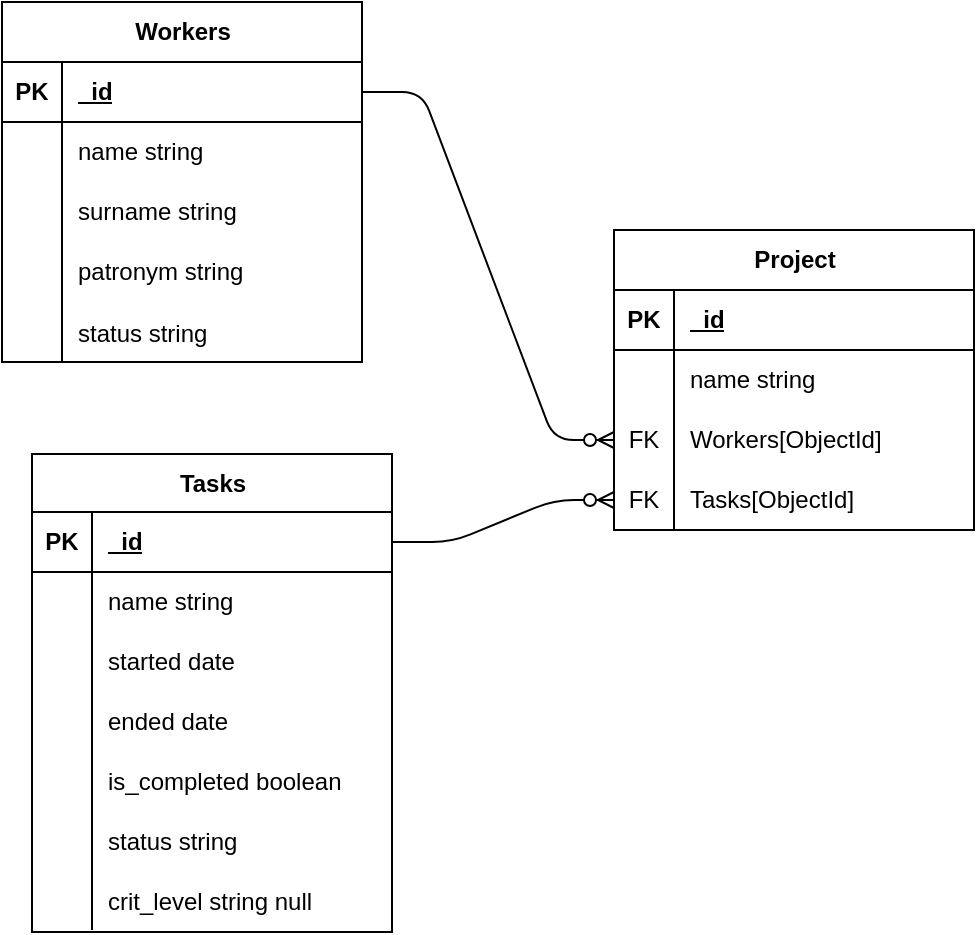 <mxfile version="23.1.5" type="device">
  <diagram id="R2lEEEUBdFMjLlhIrx00" name="Page-1">
    <mxGraphModel dx="1049" dy="-542" grid="0" gridSize="11" guides="1" tooltips="1" connect="1" arrows="1" fold="1" page="1" pageScale="1" pageWidth="850" pageHeight="1100" math="0" shadow="0" extFonts="Permanent Marker^https://fonts.googleapis.com/css?family=Permanent+Marker">
      <root>
        <mxCell id="0" />
        <mxCell id="1" parent="0" />
        <mxCell id="MAnXdEzQtuogghZs_MTk-24" value="Project" style="shape=table;startSize=30;container=1;collapsible=1;childLayout=tableLayout;fixedRows=1;rowLines=0;fontStyle=1;align=center;resizeLast=1;html=1;" parent="1" vertex="1">
          <mxGeometry x="850" y="1232.997" width="180" height="150" as="geometry" />
        </mxCell>
        <mxCell id="MAnXdEzQtuogghZs_MTk-25" value="" style="shape=tableRow;horizontal=0;startSize=0;swimlaneHead=0;swimlaneBody=0;fillColor=none;collapsible=0;dropTarget=0;points=[[0,0.5],[1,0.5]];portConstraint=eastwest;top=0;left=0;right=0;bottom=1;" parent="MAnXdEzQtuogghZs_MTk-24" vertex="1">
          <mxGeometry y="30" width="180" height="30" as="geometry" />
        </mxCell>
        <mxCell id="MAnXdEzQtuogghZs_MTk-26" value="PK" style="shape=partialRectangle;connectable=0;fillColor=none;top=0;left=0;bottom=0;right=0;fontStyle=1;overflow=hidden;whiteSpace=wrap;html=1;" parent="MAnXdEzQtuogghZs_MTk-25" vertex="1">
          <mxGeometry width="30" height="30" as="geometry">
            <mxRectangle width="30" height="30" as="alternateBounds" />
          </mxGeometry>
        </mxCell>
        <mxCell id="MAnXdEzQtuogghZs_MTk-27" value="_id" style="shape=partialRectangle;connectable=0;fillColor=none;top=0;left=0;bottom=0;right=0;align=left;spacingLeft=6;fontStyle=5;overflow=hidden;whiteSpace=wrap;html=1;" parent="MAnXdEzQtuogghZs_MTk-25" vertex="1">
          <mxGeometry x="30" width="150" height="30" as="geometry">
            <mxRectangle width="150" height="30" as="alternateBounds" />
          </mxGeometry>
        </mxCell>
        <mxCell id="MAnXdEzQtuogghZs_MTk-28" value="" style="shape=tableRow;horizontal=0;startSize=0;swimlaneHead=0;swimlaneBody=0;fillColor=none;collapsible=0;dropTarget=0;points=[[0,0.5],[1,0.5]];portConstraint=eastwest;top=0;left=0;right=0;bottom=0;" parent="MAnXdEzQtuogghZs_MTk-24" vertex="1">
          <mxGeometry y="60" width="180" height="30" as="geometry" />
        </mxCell>
        <mxCell id="MAnXdEzQtuogghZs_MTk-29" value="" style="shape=partialRectangle;connectable=0;fillColor=none;top=0;left=0;bottom=0;right=0;editable=1;overflow=hidden;whiteSpace=wrap;html=1;" parent="MAnXdEzQtuogghZs_MTk-28" vertex="1">
          <mxGeometry width="30" height="30" as="geometry">
            <mxRectangle width="30" height="30" as="alternateBounds" />
          </mxGeometry>
        </mxCell>
        <mxCell id="MAnXdEzQtuogghZs_MTk-30" value="name string" style="shape=partialRectangle;connectable=0;fillColor=none;top=0;left=0;bottom=0;right=0;align=left;spacingLeft=6;overflow=hidden;whiteSpace=wrap;html=1;" parent="MAnXdEzQtuogghZs_MTk-28" vertex="1">
          <mxGeometry x="30" width="150" height="30" as="geometry">
            <mxRectangle width="150" height="30" as="alternateBounds" />
          </mxGeometry>
        </mxCell>
        <mxCell id="DpP9eNXTGMBvWQUIvt89-26" value="" style="shape=tableRow;horizontal=0;startSize=0;swimlaneHead=0;swimlaneBody=0;fillColor=none;collapsible=0;dropTarget=0;points=[[0,0.5],[1,0.5]];portConstraint=eastwest;top=0;left=0;right=0;bottom=0;" vertex="1" parent="MAnXdEzQtuogghZs_MTk-24">
          <mxGeometry y="90" width="180" height="30" as="geometry" />
        </mxCell>
        <mxCell id="DpP9eNXTGMBvWQUIvt89-27" value="FK" style="shape=partialRectangle;connectable=0;fillColor=none;top=0;left=0;bottom=0;right=0;fontStyle=0;overflow=hidden;whiteSpace=wrap;html=1;" vertex="1" parent="DpP9eNXTGMBvWQUIvt89-26">
          <mxGeometry width="30" height="30" as="geometry">
            <mxRectangle width="30" height="30" as="alternateBounds" />
          </mxGeometry>
        </mxCell>
        <mxCell id="DpP9eNXTGMBvWQUIvt89-28" value="Workers[ObjectId]" style="shape=partialRectangle;connectable=0;fillColor=none;top=0;left=0;bottom=0;right=0;align=left;spacingLeft=6;fontStyle=0;overflow=hidden;whiteSpace=wrap;html=1;" vertex="1" parent="DpP9eNXTGMBvWQUIvt89-26">
          <mxGeometry x="30" width="150" height="30" as="geometry">
            <mxRectangle width="150" height="30" as="alternateBounds" />
          </mxGeometry>
        </mxCell>
        <mxCell id="DpP9eNXTGMBvWQUIvt89-35" value="" style="shape=tableRow;horizontal=0;startSize=0;swimlaneHead=0;swimlaneBody=0;fillColor=none;collapsible=0;dropTarget=0;points=[[0,0.5],[1,0.5]];portConstraint=eastwest;top=0;left=0;right=0;bottom=0;" vertex="1" parent="MAnXdEzQtuogghZs_MTk-24">
          <mxGeometry y="120" width="180" height="30" as="geometry" />
        </mxCell>
        <mxCell id="DpP9eNXTGMBvWQUIvt89-36" value="FK" style="shape=partialRectangle;connectable=0;fillColor=none;top=0;left=0;bottom=0;right=0;fontStyle=0;overflow=hidden;whiteSpace=wrap;html=1;" vertex="1" parent="DpP9eNXTGMBvWQUIvt89-35">
          <mxGeometry width="30" height="30" as="geometry">
            <mxRectangle width="30" height="30" as="alternateBounds" />
          </mxGeometry>
        </mxCell>
        <mxCell id="DpP9eNXTGMBvWQUIvt89-37" value="Tasks[ObjectId]" style="shape=partialRectangle;connectable=0;fillColor=none;top=0;left=0;bottom=0;right=0;align=left;spacingLeft=6;fontStyle=0;overflow=hidden;whiteSpace=wrap;html=1;" vertex="1" parent="DpP9eNXTGMBvWQUIvt89-35">
          <mxGeometry x="30" width="150" height="30" as="geometry">
            <mxRectangle width="150" height="30" as="alternateBounds" />
          </mxGeometry>
        </mxCell>
        <mxCell id="nM-cKhXmCb2oNdSJstkX-1" value="Tasks" style="shape=table;startSize=29;container=1;collapsible=1;childLayout=tableLayout;fixedRows=1;rowLines=0;fontStyle=1;align=center;resizeLast=1;html=1;" parent="1" vertex="1">
          <mxGeometry x="559" y="1345" width="180" height="239" as="geometry" />
        </mxCell>
        <mxCell id="nM-cKhXmCb2oNdSJstkX-2" value="" style="shape=tableRow;horizontal=0;startSize=0;swimlaneHead=0;swimlaneBody=0;fillColor=none;collapsible=0;dropTarget=0;points=[[0,0.5],[1,0.5]];portConstraint=eastwest;top=0;left=0;right=0;bottom=1;" parent="nM-cKhXmCb2oNdSJstkX-1" vertex="1">
          <mxGeometry y="29" width="180" height="30" as="geometry" />
        </mxCell>
        <mxCell id="nM-cKhXmCb2oNdSJstkX-3" value="PK" style="shape=partialRectangle;connectable=0;fillColor=none;top=0;left=0;bottom=0;right=0;fontStyle=1;overflow=hidden;whiteSpace=wrap;html=1;" parent="nM-cKhXmCb2oNdSJstkX-2" vertex="1">
          <mxGeometry width="30" height="30" as="geometry">
            <mxRectangle width="30" height="30" as="alternateBounds" />
          </mxGeometry>
        </mxCell>
        <mxCell id="nM-cKhXmCb2oNdSJstkX-4" value="_id" style="shape=partialRectangle;connectable=0;fillColor=none;top=0;left=0;bottom=0;right=0;align=left;spacingLeft=6;fontStyle=5;overflow=hidden;whiteSpace=wrap;html=1;" parent="nM-cKhXmCb2oNdSJstkX-2" vertex="1">
          <mxGeometry x="30" width="150" height="30" as="geometry">
            <mxRectangle width="150" height="30" as="alternateBounds" />
          </mxGeometry>
        </mxCell>
        <mxCell id="nM-cKhXmCb2oNdSJstkX-5" value="" style="shape=tableRow;horizontal=0;startSize=0;swimlaneHead=0;swimlaneBody=0;fillColor=none;collapsible=0;dropTarget=0;points=[[0,0.5],[1,0.5]];portConstraint=eastwest;top=0;left=0;right=0;bottom=0;" parent="nM-cKhXmCb2oNdSJstkX-1" vertex="1">
          <mxGeometry y="59" width="180" height="30" as="geometry" />
        </mxCell>
        <mxCell id="nM-cKhXmCb2oNdSJstkX-6" value="" style="shape=partialRectangle;connectable=0;fillColor=none;top=0;left=0;bottom=0;right=0;editable=1;overflow=hidden;whiteSpace=wrap;html=1;" parent="nM-cKhXmCb2oNdSJstkX-5" vertex="1">
          <mxGeometry width="30" height="30" as="geometry">
            <mxRectangle width="30" height="30" as="alternateBounds" />
          </mxGeometry>
        </mxCell>
        <mxCell id="nM-cKhXmCb2oNdSJstkX-7" value="name string" style="shape=partialRectangle;connectable=0;fillColor=none;top=0;left=0;bottom=0;right=0;align=left;spacingLeft=6;overflow=hidden;whiteSpace=wrap;html=1;" parent="nM-cKhXmCb2oNdSJstkX-5" vertex="1">
          <mxGeometry x="30" width="150" height="30" as="geometry">
            <mxRectangle width="150" height="30" as="alternateBounds" />
          </mxGeometry>
        </mxCell>
        <mxCell id="nM-cKhXmCb2oNdSJstkX-8" value="" style="shape=tableRow;horizontal=0;startSize=0;swimlaneHead=0;swimlaneBody=0;fillColor=none;collapsible=0;dropTarget=0;points=[[0,0.5],[1,0.5]];portConstraint=eastwest;top=0;left=0;right=0;bottom=0;" parent="nM-cKhXmCb2oNdSJstkX-1" vertex="1">
          <mxGeometry y="89" width="180" height="29" as="geometry" />
        </mxCell>
        <mxCell id="nM-cKhXmCb2oNdSJstkX-9" value="" style="shape=partialRectangle;connectable=0;fillColor=none;top=0;left=0;bottom=0;right=0;editable=1;overflow=hidden;whiteSpace=wrap;html=1;" parent="nM-cKhXmCb2oNdSJstkX-8" vertex="1">
          <mxGeometry width="30" height="29" as="geometry">
            <mxRectangle width="30" height="29" as="alternateBounds" />
          </mxGeometry>
        </mxCell>
        <mxCell id="nM-cKhXmCb2oNdSJstkX-10" value="started date" style="shape=partialRectangle;connectable=0;fillColor=none;top=0;left=0;bottom=0;right=0;align=left;spacingLeft=6;overflow=hidden;whiteSpace=wrap;html=1;" parent="nM-cKhXmCb2oNdSJstkX-8" vertex="1">
          <mxGeometry x="30" width="150" height="29" as="geometry">
            <mxRectangle width="150" height="29" as="alternateBounds" />
          </mxGeometry>
        </mxCell>
        <mxCell id="DpP9eNXTGMBvWQUIvt89-20" value="" style="shape=tableRow;horizontal=0;startSize=0;swimlaneHead=0;swimlaneBody=0;fillColor=none;collapsible=0;dropTarget=0;points=[[0,0.5],[1,0.5]];portConstraint=eastwest;top=0;left=0;right=0;bottom=0;" vertex="1" parent="nM-cKhXmCb2oNdSJstkX-1">
          <mxGeometry y="118" width="180" height="30" as="geometry" />
        </mxCell>
        <mxCell id="DpP9eNXTGMBvWQUIvt89-21" value="" style="shape=partialRectangle;connectable=0;fillColor=none;top=0;left=0;bottom=0;right=0;editable=1;overflow=hidden;" vertex="1" parent="DpP9eNXTGMBvWQUIvt89-20">
          <mxGeometry width="30" height="30" as="geometry">
            <mxRectangle width="30" height="30" as="alternateBounds" />
          </mxGeometry>
        </mxCell>
        <mxCell id="DpP9eNXTGMBvWQUIvt89-22" value="ended date" style="shape=partialRectangle;connectable=0;fillColor=none;top=0;left=0;bottom=0;right=0;align=left;spacingLeft=6;overflow=hidden;" vertex="1" parent="DpP9eNXTGMBvWQUIvt89-20">
          <mxGeometry x="30" width="150" height="30" as="geometry">
            <mxRectangle width="150" height="30" as="alternateBounds" />
          </mxGeometry>
        </mxCell>
        <mxCell id="DpP9eNXTGMBvWQUIvt89-23" value="" style="shape=tableRow;horizontal=0;startSize=0;swimlaneHead=0;swimlaneBody=0;fillColor=none;collapsible=0;dropTarget=0;points=[[0,0.5],[1,0.5]];portConstraint=eastwest;top=0;left=0;right=0;bottom=0;" vertex="1" parent="nM-cKhXmCb2oNdSJstkX-1">
          <mxGeometry y="148" width="180" height="30" as="geometry" />
        </mxCell>
        <mxCell id="DpP9eNXTGMBvWQUIvt89-24" value="" style="shape=partialRectangle;connectable=0;fillColor=none;top=0;left=0;bottom=0;right=0;editable=1;overflow=hidden;" vertex="1" parent="DpP9eNXTGMBvWQUIvt89-23">
          <mxGeometry width="30" height="30" as="geometry">
            <mxRectangle width="30" height="30" as="alternateBounds" />
          </mxGeometry>
        </mxCell>
        <mxCell id="DpP9eNXTGMBvWQUIvt89-25" value="is_completed boolean" style="shape=partialRectangle;connectable=0;fillColor=none;top=0;left=0;bottom=0;right=0;align=left;spacingLeft=6;overflow=hidden;" vertex="1" parent="DpP9eNXTGMBvWQUIvt89-23">
          <mxGeometry x="30" width="150" height="30" as="geometry">
            <mxRectangle width="150" height="30" as="alternateBounds" />
          </mxGeometry>
        </mxCell>
        <mxCell id="DpP9eNXTGMBvWQUIvt89-58" value="" style="shape=tableRow;horizontal=0;startSize=0;swimlaneHead=0;swimlaneBody=0;fillColor=none;collapsible=0;dropTarget=0;points=[[0,0.5],[1,0.5]];portConstraint=eastwest;top=0;left=0;right=0;bottom=0;" vertex="1" parent="nM-cKhXmCb2oNdSJstkX-1">
          <mxGeometry y="178" width="180" height="30" as="geometry" />
        </mxCell>
        <mxCell id="DpP9eNXTGMBvWQUIvt89-59" value="" style="shape=partialRectangle;connectable=0;fillColor=none;top=0;left=0;bottom=0;right=0;editable=1;overflow=hidden;" vertex="1" parent="DpP9eNXTGMBvWQUIvt89-58">
          <mxGeometry width="30" height="30" as="geometry">
            <mxRectangle width="30" height="30" as="alternateBounds" />
          </mxGeometry>
        </mxCell>
        <mxCell id="DpP9eNXTGMBvWQUIvt89-60" value="status string" style="shape=partialRectangle;connectable=0;fillColor=none;top=0;left=0;bottom=0;right=0;align=left;spacingLeft=6;overflow=hidden;" vertex="1" parent="DpP9eNXTGMBvWQUIvt89-58">
          <mxGeometry x="30" width="150" height="30" as="geometry">
            <mxRectangle width="150" height="30" as="alternateBounds" />
          </mxGeometry>
        </mxCell>
        <mxCell id="DpP9eNXTGMBvWQUIvt89-55" value="" style="shape=tableRow;horizontal=0;startSize=0;swimlaneHead=0;swimlaneBody=0;fillColor=none;collapsible=0;dropTarget=0;points=[[0,0.5],[1,0.5]];portConstraint=eastwest;top=0;left=0;right=0;bottom=0;" vertex="1" parent="nM-cKhXmCb2oNdSJstkX-1">
          <mxGeometry y="208" width="180" height="30" as="geometry" />
        </mxCell>
        <mxCell id="DpP9eNXTGMBvWQUIvt89-56" value="" style="shape=partialRectangle;connectable=0;fillColor=none;top=0;left=0;bottom=0;right=0;editable=1;overflow=hidden;" vertex="1" parent="DpP9eNXTGMBvWQUIvt89-55">
          <mxGeometry width="30" height="30" as="geometry">
            <mxRectangle width="30" height="30" as="alternateBounds" />
          </mxGeometry>
        </mxCell>
        <mxCell id="DpP9eNXTGMBvWQUIvt89-57" value="crit_level string null" style="shape=partialRectangle;connectable=0;fillColor=none;top=0;left=0;bottom=0;right=0;align=left;spacingLeft=6;overflow=hidden;" vertex="1" parent="DpP9eNXTGMBvWQUIvt89-55">
          <mxGeometry x="30" width="150" height="30" as="geometry">
            <mxRectangle width="150" height="30" as="alternateBounds" />
          </mxGeometry>
        </mxCell>
        <mxCell id="DpP9eNXTGMBvWQUIvt89-1" value="Workers" style="shape=table;startSize=30;container=1;collapsible=1;childLayout=tableLayout;fixedRows=1;rowLines=0;fontStyle=1;align=center;resizeLast=1;html=1;" vertex="1" parent="1">
          <mxGeometry x="544" y="1119" width="180" height="180" as="geometry" />
        </mxCell>
        <mxCell id="DpP9eNXTGMBvWQUIvt89-2" value="" style="shape=tableRow;horizontal=0;startSize=0;swimlaneHead=0;swimlaneBody=0;fillColor=none;collapsible=0;dropTarget=0;points=[[0,0.5],[1,0.5]];portConstraint=eastwest;top=0;left=0;right=0;bottom=1;" vertex="1" parent="DpP9eNXTGMBvWQUIvt89-1">
          <mxGeometry y="30" width="180" height="30" as="geometry" />
        </mxCell>
        <mxCell id="DpP9eNXTGMBvWQUIvt89-3" value="PK" style="shape=partialRectangle;connectable=0;fillColor=none;top=0;left=0;bottom=0;right=0;fontStyle=1;overflow=hidden;whiteSpace=wrap;html=1;" vertex="1" parent="DpP9eNXTGMBvWQUIvt89-2">
          <mxGeometry width="30" height="30" as="geometry">
            <mxRectangle width="30" height="30" as="alternateBounds" />
          </mxGeometry>
        </mxCell>
        <mxCell id="DpP9eNXTGMBvWQUIvt89-4" value="_id" style="shape=partialRectangle;connectable=0;fillColor=none;top=0;left=0;bottom=0;right=0;align=left;spacingLeft=6;fontStyle=5;overflow=hidden;whiteSpace=wrap;html=1;" vertex="1" parent="DpP9eNXTGMBvWQUIvt89-2">
          <mxGeometry x="30" width="150" height="30" as="geometry">
            <mxRectangle width="150" height="30" as="alternateBounds" />
          </mxGeometry>
        </mxCell>
        <mxCell id="DpP9eNXTGMBvWQUIvt89-5" value="" style="shape=tableRow;horizontal=0;startSize=0;swimlaneHead=0;swimlaneBody=0;fillColor=none;collapsible=0;dropTarget=0;points=[[0,0.5],[1,0.5]];portConstraint=eastwest;top=0;left=0;right=0;bottom=0;" vertex="1" parent="DpP9eNXTGMBvWQUIvt89-1">
          <mxGeometry y="60" width="180" height="30" as="geometry" />
        </mxCell>
        <mxCell id="DpP9eNXTGMBvWQUIvt89-6" value="" style="shape=partialRectangle;connectable=0;fillColor=none;top=0;left=0;bottom=0;right=0;editable=1;overflow=hidden;whiteSpace=wrap;html=1;" vertex="1" parent="DpP9eNXTGMBvWQUIvt89-5">
          <mxGeometry width="30" height="30" as="geometry">
            <mxRectangle width="30" height="30" as="alternateBounds" />
          </mxGeometry>
        </mxCell>
        <mxCell id="DpP9eNXTGMBvWQUIvt89-7" value="name string" style="shape=partialRectangle;connectable=0;fillColor=none;top=0;left=0;bottom=0;right=0;align=left;spacingLeft=6;overflow=hidden;whiteSpace=wrap;html=1;" vertex="1" parent="DpP9eNXTGMBvWQUIvt89-5">
          <mxGeometry x="30" width="150" height="30" as="geometry">
            <mxRectangle width="150" height="30" as="alternateBounds" />
          </mxGeometry>
        </mxCell>
        <mxCell id="DpP9eNXTGMBvWQUIvt89-8" value="" style="shape=tableRow;horizontal=0;startSize=0;swimlaneHead=0;swimlaneBody=0;fillColor=none;collapsible=0;dropTarget=0;points=[[0,0.5],[1,0.5]];portConstraint=eastwest;top=0;left=0;right=0;bottom=0;" vertex="1" parent="DpP9eNXTGMBvWQUIvt89-1">
          <mxGeometry y="90" width="180" height="30" as="geometry" />
        </mxCell>
        <mxCell id="DpP9eNXTGMBvWQUIvt89-9" value="" style="shape=partialRectangle;connectable=0;fillColor=none;top=0;left=0;bottom=0;right=0;editable=1;overflow=hidden;whiteSpace=wrap;html=1;" vertex="1" parent="DpP9eNXTGMBvWQUIvt89-8">
          <mxGeometry width="30" height="30" as="geometry">
            <mxRectangle width="30" height="30" as="alternateBounds" />
          </mxGeometry>
        </mxCell>
        <mxCell id="DpP9eNXTGMBvWQUIvt89-10" value="surname string" style="shape=partialRectangle;connectable=0;fillColor=none;top=0;left=0;bottom=0;right=0;align=left;spacingLeft=6;overflow=hidden;whiteSpace=wrap;html=1;" vertex="1" parent="DpP9eNXTGMBvWQUIvt89-8">
          <mxGeometry x="30" width="150" height="30" as="geometry">
            <mxRectangle width="150" height="30" as="alternateBounds" />
          </mxGeometry>
        </mxCell>
        <mxCell id="DpP9eNXTGMBvWQUIvt89-11" value="" style="shape=tableRow;horizontal=0;startSize=0;swimlaneHead=0;swimlaneBody=0;fillColor=none;collapsible=0;dropTarget=0;points=[[0,0.5],[1,0.5]];portConstraint=eastwest;top=0;left=0;right=0;bottom=0;" vertex="1" parent="DpP9eNXTGMBvWQUIvt89-1">
          <mxGeometry y="120" width="180" height="30" as="geometry" />
        </mxCell>
        <mxCell id="DpP9eNXTGMBvWQUIvt89-12" value="" style="shape=partialRectangle;connectable=0;fillColor=none;top=0;left=0;bottom=0;right=0;editable=1;overflow=hidden;whiteSpace=wrap;html=1;" vertex="1" parent="DpP9eNXTGMBvWQUIvt89-11">
          <mxGeometry width="30" height="30" as="geometry">
            <mxRectangle width="30" height="30" as="alternateBounds" />
          </mxGeometry>
        </mxCell>
        <mxCell id="DpP9eNXTGMBvWQUIvt89-13" value="patronym string" style="shape=partialRectangle;connectable=0;fillColor=none;top=0;left=0;bottom=0;right=0;align=left;spacingLeft=6;overflow=hidden;whiteSpace=wrap;html=1;" vertex="1" parent="DpP9eNXTGMBvWQUIvt89-11">
          <mxGeometry x="30" width="150" height="30" as="geometry">
            <mxRectangle width="150" height="30" as="alternateBounds" />
          </mxGeometry>
        </mxCell>
        <mxCell id="DpP9eNXTGMBvWQUIvt89-14" value="" style="shape=tableRow;horizontal=0;startSize=0;swimlaneHead=0;swimlaneBody=0;fillColor=none;collapsible=0;dropTarget=0;points=[[0,0.5],[1,0.5]];portConstraint=eastwest;top=0;left=0;right=0;bottom=0;" vertex="1" parent="DpP9eNXTGMBvWQUIvt89-1">
          <mxGeometry y="150" width="180" height="30" as="geometry" />
        </mxCell>
        <mxCell id="DpP9eNXTGMBvWQUIvt89-15" value="" style="shape=partialRectangle;connectable=0;fillColor=none;top=0;left=0;bottom=0;right=0;editable=1;overflow=hidden;" vertex="1" parent="DpP9eNXTGMBvWQUIvt89-14">
          <mxGeometry width="30" height="30" as="geometry">
            <mxRectangle width="30" height="30" as="alternateBounds" />
          </mxGeometry>
        </mxCell>
        <mxCell id="DpP9eNXTGMBvWQUIvt89-16" value="status string" style="shape=partialRectangle;connectable=0;fillColor=none;top=0;left=0;bottom=0;right=0;align=left;spacingLeft=6;overflow=hidden;" vertex="1" parent="DpP9eNXTGMBvWQUIvt89-14">
          <mxGeometry x="30" width="150" height="30" as="geometry">
            <mxRectangle width="150" height="30" as="alternateBounds" />
          </mxGeometry>
        </mxCell>
        <mxCell id="DpP9eNXTGMBvWQUIvt89-45" value="" style="edgeStyle=entityRelationEdgeStyle;fontSize=12;html=1;endArrow=ERzeroToMany;endFill=1;rounded=1;exitX=1;exitY=0.5;exitDx=0;exitDy=0;entryX=0;entryY=0.5;entryDx=0;entryDy=0;curved=0;" edge="1" parent="1" source="DpP9eNXTGMBvWQUIvt89-2" target="DpP9eNXTGMBvWQUIvt89-26">
          <mxGeometry width="100" height="100" relative="1" as="geometry">
            <mxPoint x="722" y="1133" as="sourcePoint" />
            <mxPoint x="861" y="1379" as="targetPoint" />
          </mxGeometry>
        </mxCell>
        <mxCell id="DpP9eNXTGMBvWQUIvt89-47" value="" style="edgeStyle=entityRelationEdgeStyle;fontSize=12;html=1;endArrow=ERzeroToMany;endFill=1;rounded=1;curved=0;entryX=0;entryY=0.5;entryDx=0;entryDy=0;" edge="1" parent="1" source="nM-cKhXmCb2oNdSJstkX-2">
          <mxGeometry width="100" height="100" relative="1" as="geometry">
            <mxPoint x="421" y="1020" as="sourcePoint" />
            <mxPoint x="850" y="1367.997" as="targetPoint" />
            <Array as="points">
              <mxPoint x="589" y="1366.14" />
              <mxPoint x="681" y="1258.14" />
              <mxPoint x="561" y="1404.14" />
            </Array>
          </mxGeometry>
        </mxCell>
      </root>
    </mxGraphModel>
  </diagram>
</mxfile>
